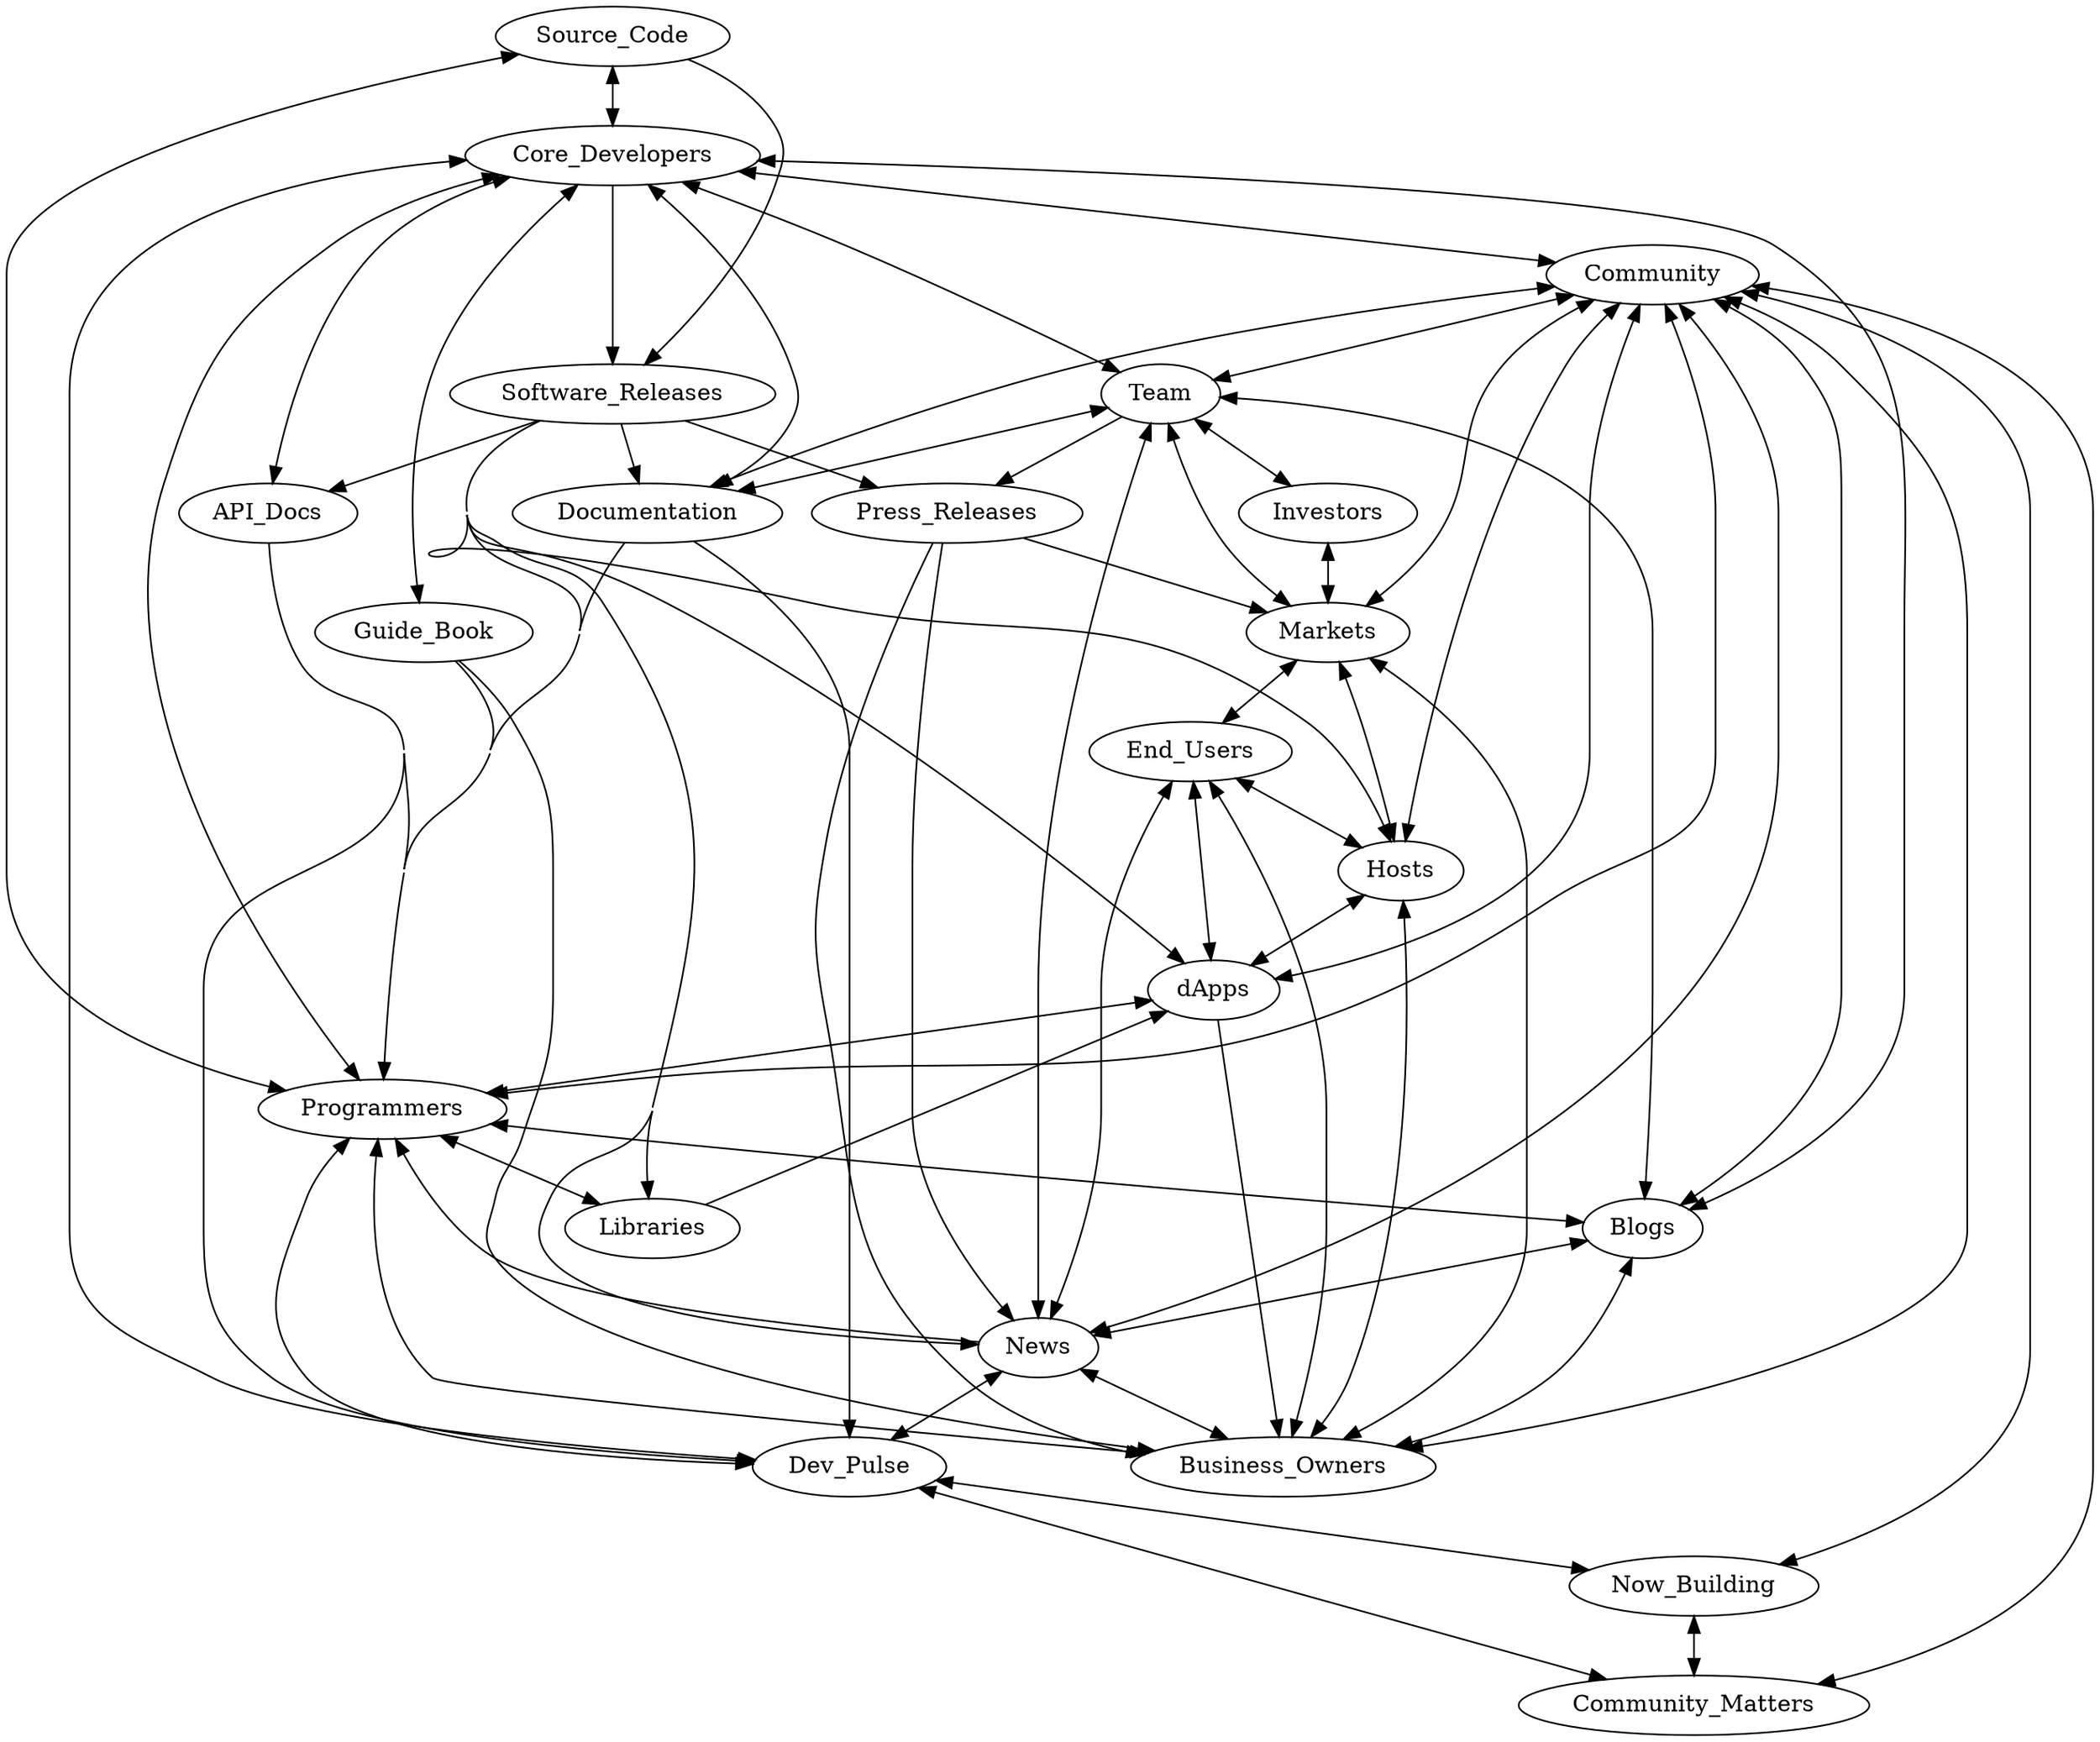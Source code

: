digraph	"Software Flow"	{
	concentrate=true;

    Source_Code[href="https://github.com/holochain/holochain-rust"];
    Team[href="https://holo.host/team/"];
    Core_Developers[href="https://github.com/holochain/holochain-rust/graphs/contributors"];
    Software_Releases[href="https://github.com/holochain/holochain-rust/releases"];
    Hosts[href="https://holo.host/host/"];
    Documentation[href="https://developer.holochain.org/"];
    API_Docs[href="https://developer.holochain.org/api/latest/hdk/"]
    Guide_Book[href="https://developer.holochain.org/guide/latest/welcome.html"]
    Dev_Pulse[href="https://medium.com/holochain"]
    Community_Matters[href="https://medium.com/holochain/tagged/community-matters"]
    Now_Building[href="https://medium.com/holochain/tagged/now-building"]

	Source_Code -> Software_Releases;
	Source_Code -> Core_Developers -> Source_Code;
	Libraries -> dApps;
	dApps -> Business_Owners;
	dApps -> End_Users -> dApps;
	Documentation -> Dev_Pulse;
	Documentation -> Programmers;
	API_Docs -> Dev_Pulse;
	API_Docs -> Programmers;
	Guide_Book -> Programmers;
	Guide_Book -> Business_Owners;
	Press_Releases -> News;
	Press_Releases -> Business_Owners;
	Press_Releases -> Markets;
	News -> Dev_Pulse -> News;
	News -> Programmers;
	News -> Blogs -> News;
	News -> Business_Owners -> News;
	News -> End_Users -> News;
	Dev_Pulse -> Programmers -> Dev_Pulse;
    Community_Matters -> Community -> Community_Matters;
	Now_Building -> Community -> Now_Building;
	Dev_Pulse -> Community_Matters -> Dev_Pulse -> Now_Building -> Dev_Pulse;
	Community_Matters -> Now_Building -> Community_Matters;
	Blogs -> Team -> Blogs;
	Blogs -> Core_Developers -> Blogs;
	Blogs -> Programmers -> Blogs;
	Blogs -> Business_Owners -> Blogs;
	Markets -> Hosts -> Markets;
	Markets -> Investors -> Markets;
	Markets -> End_Users -> Markets;
	Team -> Core_Developers -> Team;
	Team -> Press_Releases;
	Team -> Documentation -> Team;
	Team -> News -> Team;
	Team -> Markets -> Team;
	Team -> Investors -> Team;
	Core_Developers -> API_Docs -> Core_Developers;
	Core_Developers -> Documentation -> Core_Developers;
	Core_Developers -> Dev_Pulse -> Core_Developers;
	Core_Developers -> Programmers -> Core_Developers;
	Core_Developers -> Software_Releases;
	Core_Developers -> Guide_Book -> Core_Developers;
	Software_Releases -> API_Docs;
	Software_Releases -> News;
	Software_Releases -> Libraries;
	Software_Releases -> dApps;
	Software_Releases -> Hosts;
	Software_Releases -> Press_Releases;
	Software_Releases -> Documentation;
	Software_Releases -> Programmers;
	Hosts -> dApps -> Hosts;
	Hosts -> Business_Owners -> Hosts;
	Hosts -> End_Users -> Hosts;
	Community -> Team -> Community;
	Community -> Core_Developers -> Community;
	Community -> Markets -> Community;
	Community -> Blogs -> Community;
	Community -> News -> Community;
	Community -> Programmers -> Community;
	Community -> Business_Owners -> Community;
	Community -> Documentation -> Community;
	Community -> dApps -> Community;
	Community -> Hosts -> Community;
	Programmers -> Source_Code -> Programmers;
	Programmers -> dApps -> Programmers;
	Programmers -> Libraries -> Programmers;
	Programmers -> Business_Owners -> Programmers;
	Business_Owners -> End_Users -> Business_Owners;
	Business_Owners -> Markets -> Business_Owners;
}
